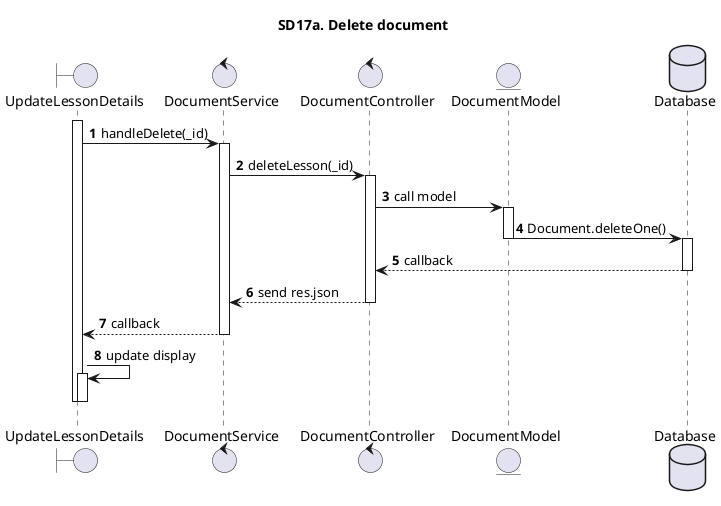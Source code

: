@startuml SQ

autonumber

title SD17a. Delete document

boundary "UpdateLessonDetails"
control "DocumentService"
control "DocumentController"
entity "DocumentModel"
database "Database" as Database

activate UpdateLessonDetails
UpdateLessonDetails -> DocumentService: handleDelete(_id)
activate DocumentService
DocumentService -> DocumentController: deleteLesson(_id)
activate DocumentController
DocumentController -> DocumentModel: call model
activate DocumentModel
DocumentModel -> Database: Document.deleteOne()
deactivate DocumentModel
activate Database
Database --> DocumentController: callback
deactivate Database
DocumentController --> DocumentService: send res.json
deactivate DocumentController
DocumentService --> UpdateLessonDetails: callback
deactivate DocumentService
UpdateLessonDetails -> UpdateLessonDetails: update display
activate UpdateLessonDetails
deactivate UpdateLessonDetails
deactivate UpdateLessonDetails


@enduml